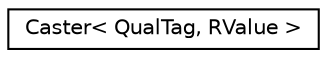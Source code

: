 digraph "Graphical Class Hierarchy"
{
  edge [fontname="Helvetica",fontsize="10",labelfontname="Helvetica",labelfontsize="10"];
  node [fontname="Helvetica",fontsize="10",shape=record];
  rankdir="LR";
  Node0 [label="Caster\< QualTag, RValue \>",height=0.2,width=0.4,color="black", fillcolor="white", style="filled",URL="$struct_caster.html"];
}

